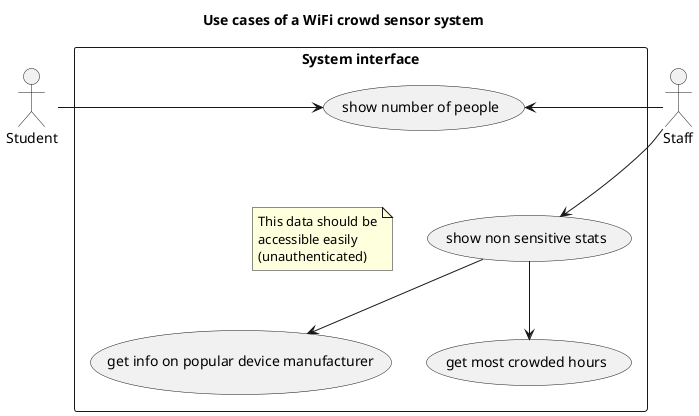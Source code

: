 @startuml use-case

title: Use cases of a WiFi crowd sensor system

' actor :User: as user

actor :Student: as student
actor :Staff: as staff

' user <|-- student
' user <|-- staff

rectangle "System interface" as ui {
    (show number of people) as counter
    (show non sensitive stats) as stats
    (get info on popular device manufacturer) as vendor
    (get most crowded hours) as history

    stats --> vendor
    stats --> history

    counter -[hidden]down- stats

    student -right-> counter
    staff -right-> counter
    staff -right-> stats

    note "This data should be\naccessible easily\n(unauthenticated)" as n
    n -[hidden]left- counter
    n -[hidden]left- stats
}

@enduml
